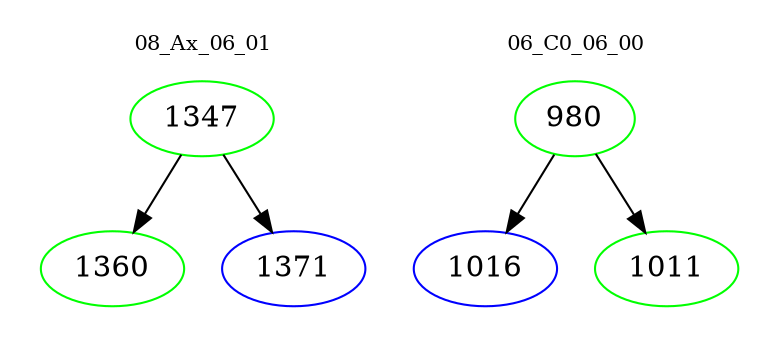 digraph{
subgraph cluster_0 {
color = white
label = "08_Ax_06_01";
fontsize=10;
T0_1347 [label="1347", color="green"]
T0_1347 -> T0_1360 [color="black"]
T0_1360 [label="1360", color="green"]
T0_1347 -> T0_1371 [color="black"]
T0_1371 [label="1371", color="blue"]
}
subgraph cluster_1 {
color = white
label = "06_C0_06_00";
fontsize=10;
T1_980 [label="980", color="green"]
T1_980 -> T1_1016 [color="black"]
T1_1016 [label="1016", color="blue"]
T1_980 -> T1_1011 [color="black"]
T1_1011 [label="1011", color="green"]
}
}
